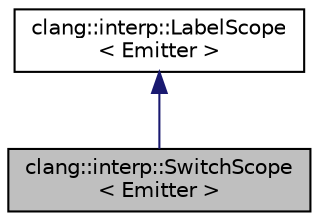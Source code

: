 digraph "clang::interp::SwitchScope&lt; Emitter &gt;"
{
 // LATEX_PDF_SIZE
  bgcolor="transparent";
  edge [fontname="Helvetica",fontsize="10",labelfontname="Helvetica",labelfontsize="10"];
  node [fontname="Helvetica",fontsize="10",shape=record];
  Node1 [label="clang::interp::SwitchScope\l\< Emitter \>",height=0.2,width=0.4,color="black", fillcolor="grey75", style="filled", fontcolor="black",tooltip=" "];
  Node2 -> Node1 [dir="back",color="midnightblue",fontsize="10",style="solid",fontname="Helvetica"];
  Node2 [label="clang::interp::LabelScope\l\< Emitter \>",height=0.2,width=0.4,color="black",URL="$classclang_1_1interp_1_1LabelScope.html",tooltip="Scope managing label targets."];
}
